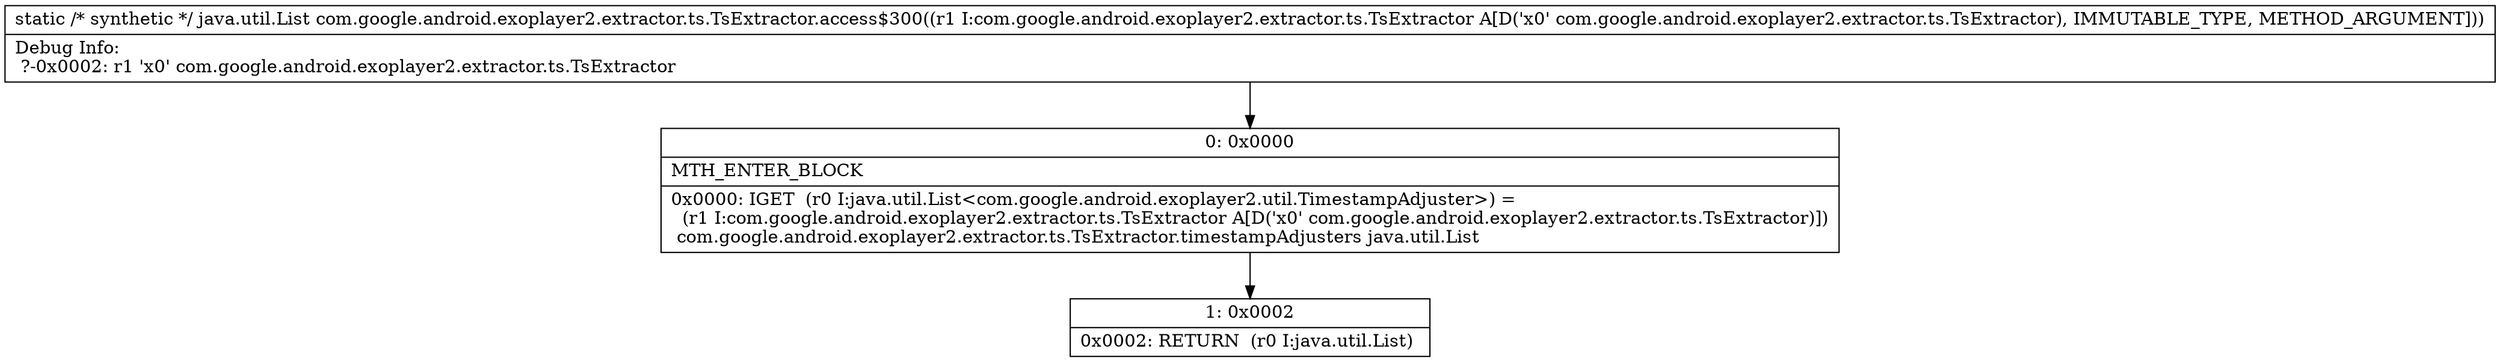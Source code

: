 digraph "CFG forcom.google.android.exoplayer2.extractor.ts.TsExtractor.access$300(Lcom\/google\/android\/exoplayer2\/extractor\/ts\/TsExtractor;)Ljava\/util\/List;" {
Node_0 [shape=record,label="{0\:\ 0x0000|MTH_ENTER_BLOCK\l|0x0000: IGET  (r0 I:java.util.List\<com.google.android.exoplayer2.util.TimestampAdjuster\>) = \l  (r1 I:com.google.android.exoplayer2.extractor.ts.TsExtractor A[D('x0' com.google.android.exoplayer2.extractor.ts.TsExtractor)])\l com.google.android.exoplayer2.extractor.ts.TsExtractor.timestampAdjusters java.util.List \l}"];
Node_1 [shape=record,label="{1\:\ 0x0002|0x0002: RETURN  (r0 I:java.util.List) \l}"];
MethodNode[shape=record,label="{static \/* synthetic *\/ java.util.List com.google.android.exoplayer2.extractor.ts.TsExtractor.access$300((r1 I:com.google.android.exoplayer2.extractor.ts.TsExtractor A[D('x0' com.google.android.exoplayer2.extractor.ts.TsExtractor), IMMUTABLE_TYPE, METHOD_ARGUMENT]))  | Debug Info:\l  ?\-0x0002: r1 'x0' com.google.android.exoplayer2.extractor.ts.TsExtractor\l}"];
MethodNode -> Node_0;
Node_0 -> Node_1;
}

